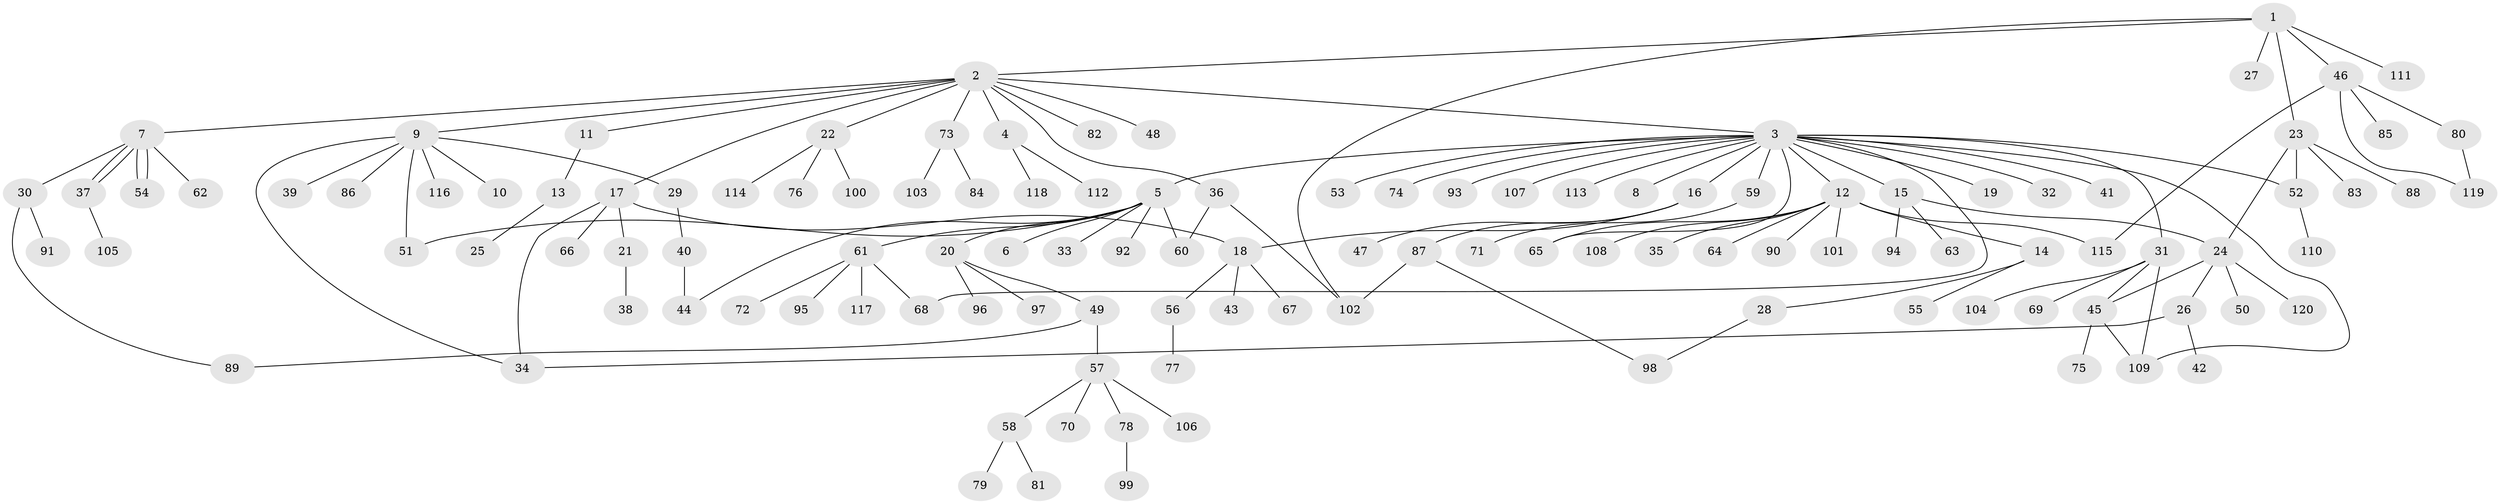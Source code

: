 // Generated by graph-tools (version 1.1) at 2025/14/03/09/25 04:14:29]
// undirected, 120 vertices, 140 edges
graph export_dot {
graph [start="1"]
  node [color=gray90,style=filled];
  1;
  2;
  3;
  4;
  5;
  6;
  7;
  8;
  9;
  10;
  11;
  12;
  13;
  14;
  15;
  16;
  17;
  18;
  19;
  20;
  21;
  22;
  23;
  24;
  25;
  26;
  27;
  28;
  29;
  30;
  31;
  32;
  33;
  34;
  35;
  36;
  37;
  38;
  39;
  40;
  41;
  42;
  43;
  44;
  45;
  46;
  47;
  48;
  49;
  50;
  51;
  52;
  53;
  54;
  55;
  56;
  57;
  58;
  59;
  60;
  61;
  62;
  63;
  64;
  65;
  66;
  67;
  68;
  69;
  70;
  71;
  72;
  73;
  74;
  75;
  76;
  77;
  78;
  79;
  80;
  81;
  82;
  83;
  84;
  85;
  86;
  87;
  88;
  89;
  90;
  91;
  92;
  93;
  94;
  95;
  96;
  97;
  98;
  99;
  100;
  101;
  102;
  103;
  104;
  105;
  106;
  107;
  108;
  109;
  110;
  111;
  112;
  113;
  114;
  115;
  116;
  117;
  118;
  119;
  120;
  1 -- 2;
  1 -- 23;
  1 -- 27;
  1 -- 46;
  1 -- 102;
  1 -- 111;
  2 -- 3;
  2 -- 4;
  2 -- 7;
  2 -- 9;
  2 -- 11;
  2 -- 17;
  2 -- 22;
  2 -- 36;
  2 -- 48;
  2 -- 73;
  2 -- 82;
  3 -- 5;
  3 -- 8;
  3 -- 12;
  3 -- 15;
  3 -- 16;
  3 -- 19;
  3 -- 31;
  3 -- 32;
  3 -- 41;
  3 -- 52;
  3 -- 53;
  3 -- 59;
  3 -- 65;
  3 -- 68;
  3 -- 74;
  3 -- 93;
  3 -- 107;
  3 -- 109;
  3 -- 113;
  4 -- 112;
  4 -- 118;
  5 -- 6;
  5 -- 20;
  5 -- 33;
  5 -- 44;
  5 -- 51;
  5 -- 60;
  5 -- 61;
  5 -- 92;
  7 -- 30;
  7 -- 37;
  7 -- 37;
  7 -- 54;
  7 -- 54;
  7 -- 62;
  9 -- 10;
  9 -- 29;
  9 -- 34;
  9 -- 39;
  9 -- 51;
  9 -- 86;
  9 -- 116;
  11 -- 13;
  12 -- 14;
  12 -- 35;
  12 -- 64;
  12 -- 65;
  12 -- 90;
  12 -- 101;
  12 -- 108;
  12 -- 115;
  13 -- 25;
  14 -- 28;
  14 -- 55;
  15 -- 24;
  15 -- 63;
  15 -- 94;
  16 -- 18;
  16 -- 47;
  16 -- 87;
  17 -- 18;
  17 -- 21;
  17 -- 34;
  17 -- 66;
  18 -- 43;
  18 -- 56;
  18 -- 67;
  20 -- 49;
  20 -- 96;
  20 -- 97;
  21 -- 38;
  22 -- 76;
  22 -- 100;
  22 -- 114;
  23 -- 24;
  23 -- 52;
  23 -- 83;
  23 -- 88;
  24 -- 26;
  24 -- 45;
  24 -- 50;
  24 -- 120;
  26 -- 34;
  26 -- 42;
  28 -- 98;
  29 -- 40;
  30 -- 89;
  30 -- 91;
  31 -- 45;
  31 -- 69;
  31 -- 104;
  31 -- 109;
  36 -- 60;
  36 -- 102;
  37 -- 105;
  40 -- 44;
  45 -- 75;
  45 -- 109;
  46 -- 80;
  46 -- 85;
  46 -- 115;
  46 -- 119;
  49 -- 57;
  49 -- 89;
  52 -- 110;
  56 -- 77;
  57 -- 58;
  57 -- 70;
  57 -- 78;
  57 -- 106;
  58 -- 79;
  58 -- 81;
  59 -- 71;
  61 -- 68;
  61 -- 72;
  61 -- 95;
  61 -- 117;
  73 -- 84;
  73 -- 103;
  78 -- 99;
  80 -- 119;
  87 -- 98;
  87 -- 102;
}
